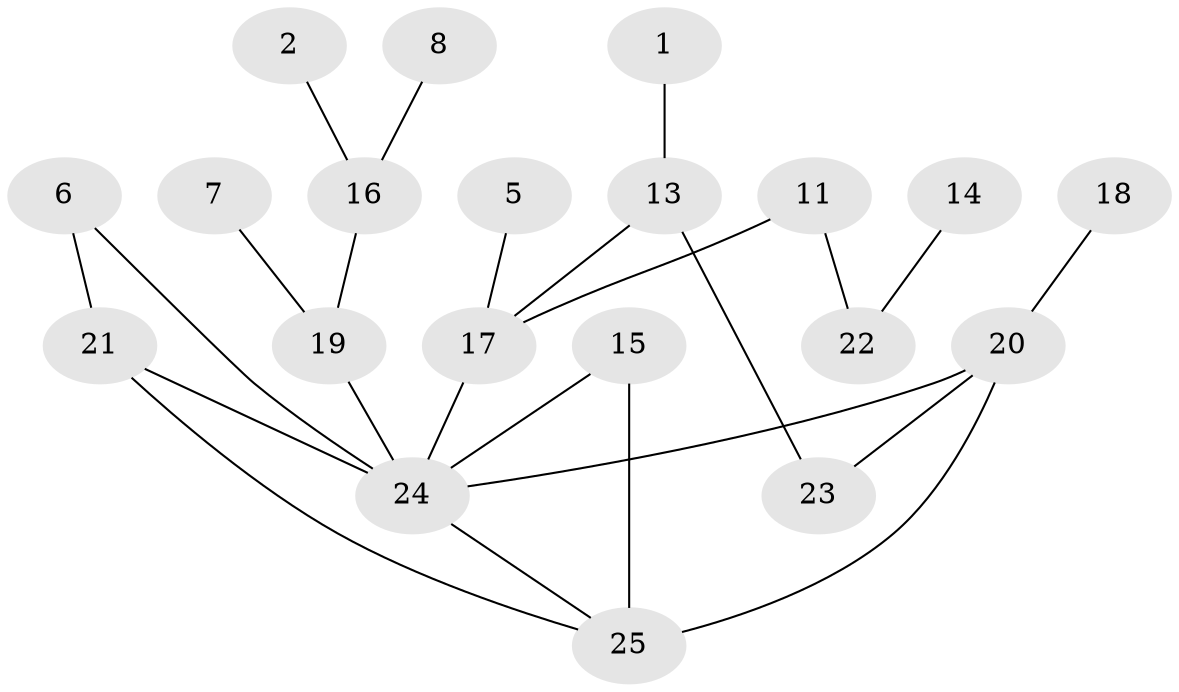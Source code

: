 // original degree distribution, {1: 0.22, 2: 0.36, 3: 0.2, 4: 0.1, 0: 0.1, 5: 0.02}
// Generated by graph-tools (version 1.1) at 2025/49/03/09/25 03:49:11]
// undirected, 20 vertices, 24 edges
graph export_dot {
graph [start="1"]
  node [color=gray90,style=filled];
  1;
  2;
  5;
  6;
  7;
  8;
  11;
  13;
  14;
  15;
  16;
  17;
  18;
  19;
  20;
  21;
  22;
  23;
  24;
  25;
  1 -- 13 [weight=1.0];
  2 -- 16 [weight=1.0];
  5 -- 17 [weight=1.0];
  6 -- 21 [weight=1.0];
  6 -- 24 [weight=2.0];
  7 -- 19 [weight=1.0];
  8 -- 16 [weight=1.0];
  11 -- 17 [weight=1.0];
  11 -- 22 [weight=1.0];
  13 -- 17 [weight=1.0];
  13 -- 23 [weight=1.0];
  14 -- 22 [weight=1.0];
  15 -- 24 [weight=1.0];
  15 -- 25 [weight=1.0];
  16 -- 19 [weight=1.0];
  17 -- 24 [weight=1.0];
  18 -- 20 [weight=1.0];
  19 -- 24 [weight=1.0];
  20 -- 23 [weight=1.0];
  20 -- 24 [weight=1.0];
  20 -- 25 [weight=2.0];
  21 -- 24 [weight=1.0];
  21 -- 25 [weight=1.0];
  24 -- 25 [weight=1.0];
}
